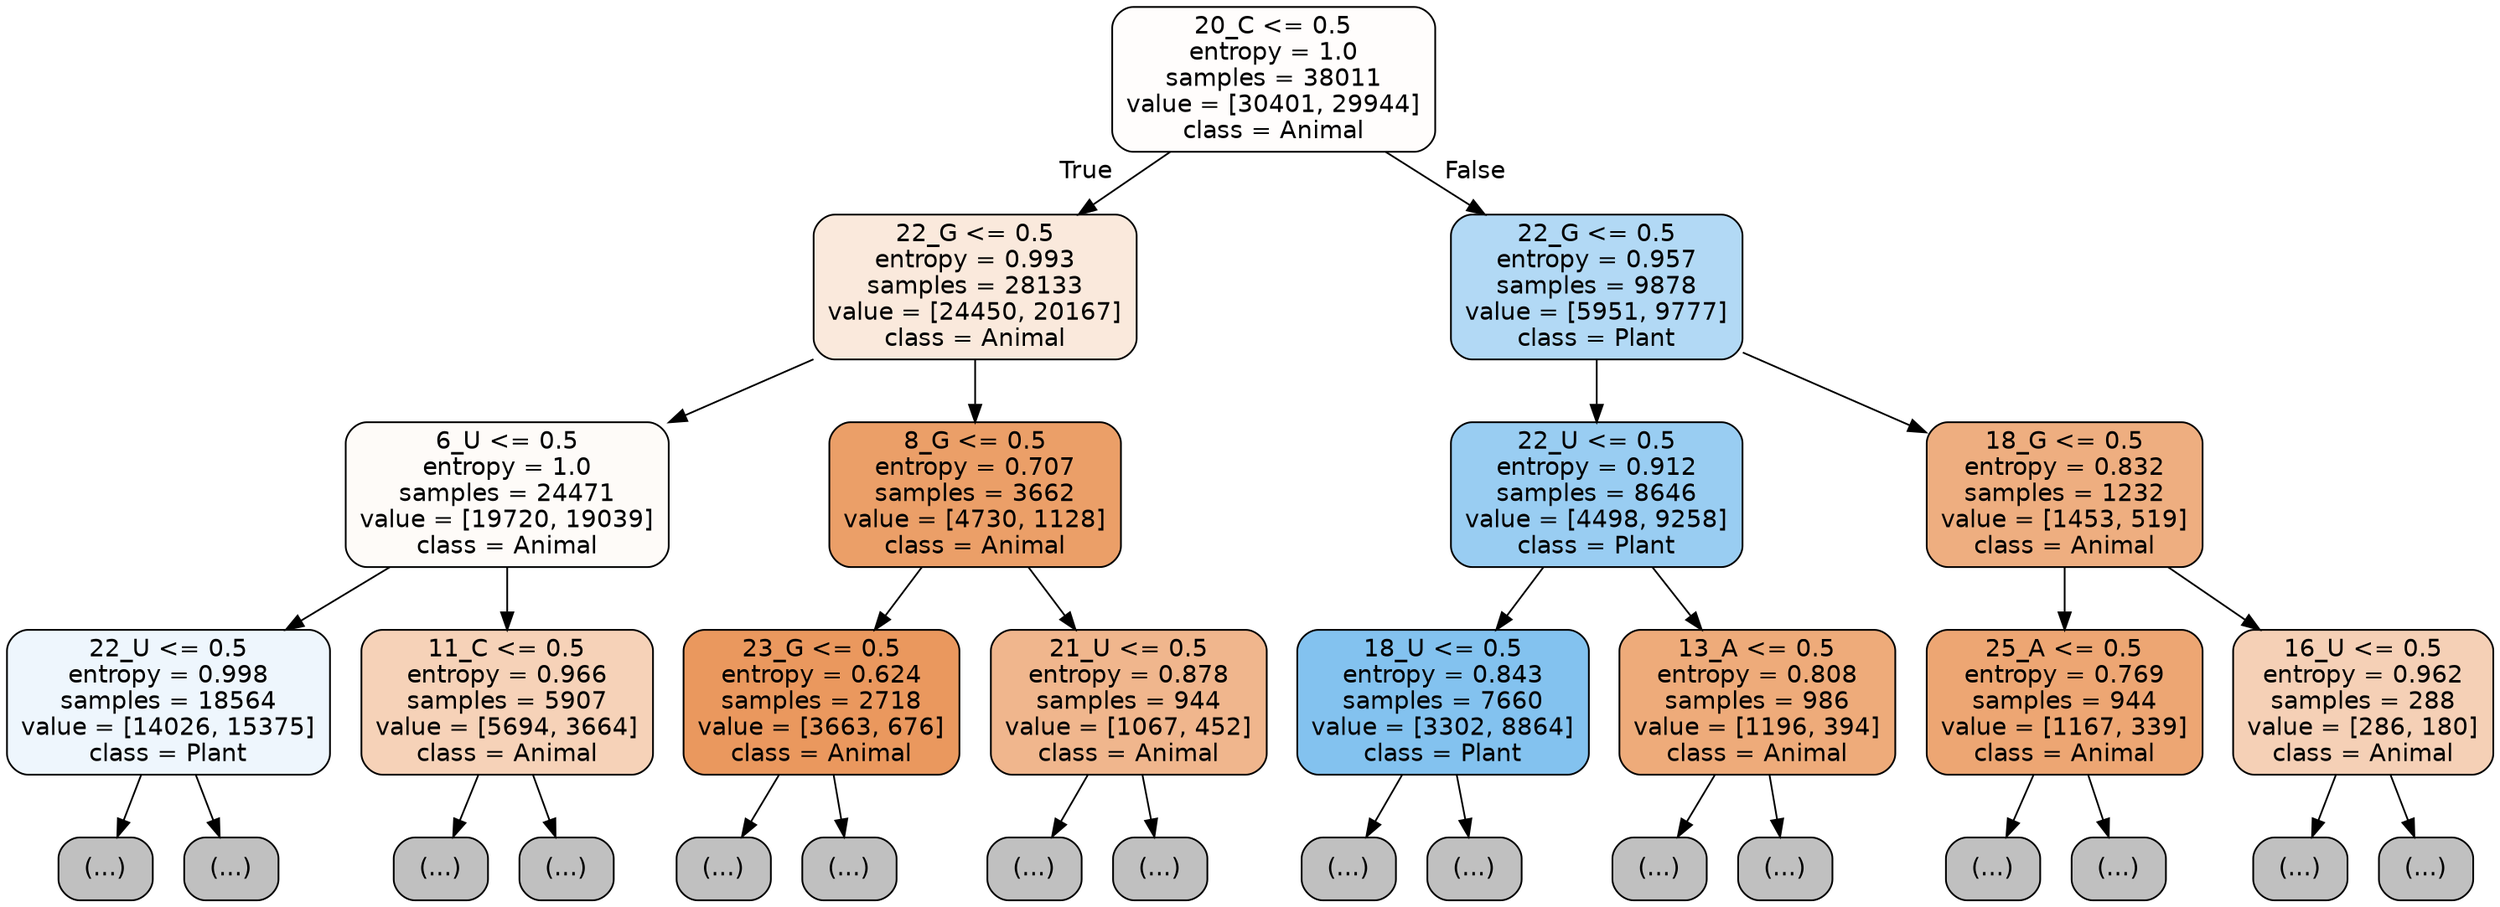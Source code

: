 digraph Tree {
node [shape=box, style="filled, rounded", color="black", fontname="helvetica"] ;
edge [fontname="helvetica"] ;
0 [label="20_C <= 0.5\nentropy = 1.0\nsamples = 38011\nvalue = [30401, 29944]\nclass = Animal", fillcolor="#fffdfc"] ;
1 [label="22_G <= 0.5\nentropy = 0.993\nsamples = 28133\nvalue = [24450, 20167]\nclass = Animal", fillcolor="#fae9dc"] ;
0 -> 1 [labeldistance=2.5, labelangle=45, headlabel="True"] ;
2 [label="6_U <= 0.5\nentropy = 1.0\nsamples = 24471\nvalue = [19720, 19039]\nclass = Animal", fillcolor="#fefbf8"] ;
1 -> 2 ;
3 [label="22_U <= 0.5\nentropy = 0.998\nsamples = 18564\nvalue = [14026, 15375]\nclass = Plant", fillcolor="#eef6fd"] ;
2 -> 3 ;
4 [label="(...)", fillcolor="#C0C0C0"] ;
3 -> 4 ;
7189 [label="(...)", fillcolor="#C0C0C0"] ;
3 -> 7189 ;
8258 [label="11_C <= 0.5\nentropy = 0.966\nsamples = 5907\nvalue = [5694, 3664]\nclass = Animal", fillcolor="#f6d2b8"] ;
2 -> 8258 ;
8259 [label="(...)", fillcolor="#C0C0C0"] ;
8258 -> 8259 ;
10612 [label="(...)", fillcolor="#C0C0C0"] ;
8258 -> 10612 ;
11227 [label="8_G <= 0.5\nentropy = 0.707\nsamples = 3662\nvalue = [4730, 1128]\nclass = Animal", fillcolor="#eb9f68"] ;
1 -> 11227 ;
11228 [label="23_G <= 0.5\nentropy = 0.624\nsamples = 2718\nvalue = [3663, 676]\nclass = Animal", fillcolor="#ea985e"] ;
11227 -> 11228 ;
11229 [label="(...)", fillcolor="#C0C0C0"] ;
11228 -> 11229 ;
12090 [label="(...)", fillcolor="#C0C0C0"] ;
11228 -> 12090 ;
12215 [label="21_U <= 0.5\nentropy = 0.878\nsamples = 944\nvalue = [1067, 452]\nclass = Animal", fillcolor="#f0b68d"] ;
11227 -> 12215 ;
12216 [label="(...)", fillcolor="#C0C0C0"] ;
12215 -> 12216 ;
12567 [label="(...)", fillcolor="#C0C0C0"] ;
12215 -> 12567 ;
12668 [label="22_G <= 0.5\nentropy = 0.957\nsamples = 9878\nvalue = [5951, 9777]\nclass = Plant", fillcolor="#b2d9f5"] ;
0 -> 12668 [labeldistance=2.5, labelangle=-45, headlabel="False"] ;
12669 [label="22_U <= 0.5\nentropy = 0.912\nsamples = 8646\nvalue = [4498, 9258]\nclass = Plant", fillcolor="#99cdf2"] ;
12668 -> 12669 ;
12670 [label="18_U <= 0.5\nentropy = 0.843\nsamples = 7660\nvalue = [3302, 8864]\nclass = Plant", fillcolor="#83c2ef"] ;
12669 -> 12670 ;
12671 [label="(...)", fillcolor="#C0C0C0"] ;
12670 -> 12671 ;
14686 [label="(...)", fillcolor="#C0C0C0"] ;
12670 -> 14686 ;
15533 [label="13_A <= 0.5\nentropy = 0.808\nsamples = 986\nvalue = [1196, 394]\nclass = Animal", fillcolor="#eeab7a"] ;
12669 -> 15533 ;
15534 [label="(...)", fillcolor="#C0C0C0"] ;
15533 -> 15534 ;
15915 [label="(...)", fillcolor="#C0C0C0"] ;
15533 -> 15915 ;
16028 [label="18_G <= 0.5\nentropy = 0.832\nsamples = 1232\nvalue = [1453, 519]\nclass = Animal", fillcolor="#eeae80"] ;
12668 -> 16028 ;
16029 [label="25_A <= 0.5\nentropy = 0.769\nsamples = 944\nvalue = [1167, 339]\nclass = Animal", fillcolor="#eda673"] ;
16028 -> 16029 ;
16030 [label="(...)", fillcolor="#C0C0C0"] ;
16029 -> 16030 ;
16417 [label="(...)", fillcolor="#C0C0C0"] ;
16029 -> 16417 ;
16430 [label="16_U <= 0.5\nentropy = 0.962\nsamples = 288\nvalue = [286, 180]\nclass = Animal", fillcolor="#f5d0b6"] ;
16028 -> 16430 ;
16431 [label="(...)", fillcolor="#C0C0C0"] ;
16430 -> 16431 ;
16556 [label="(...)", fillcolor="#C0C0C0"] ;
16430 -> 16556 ;
}